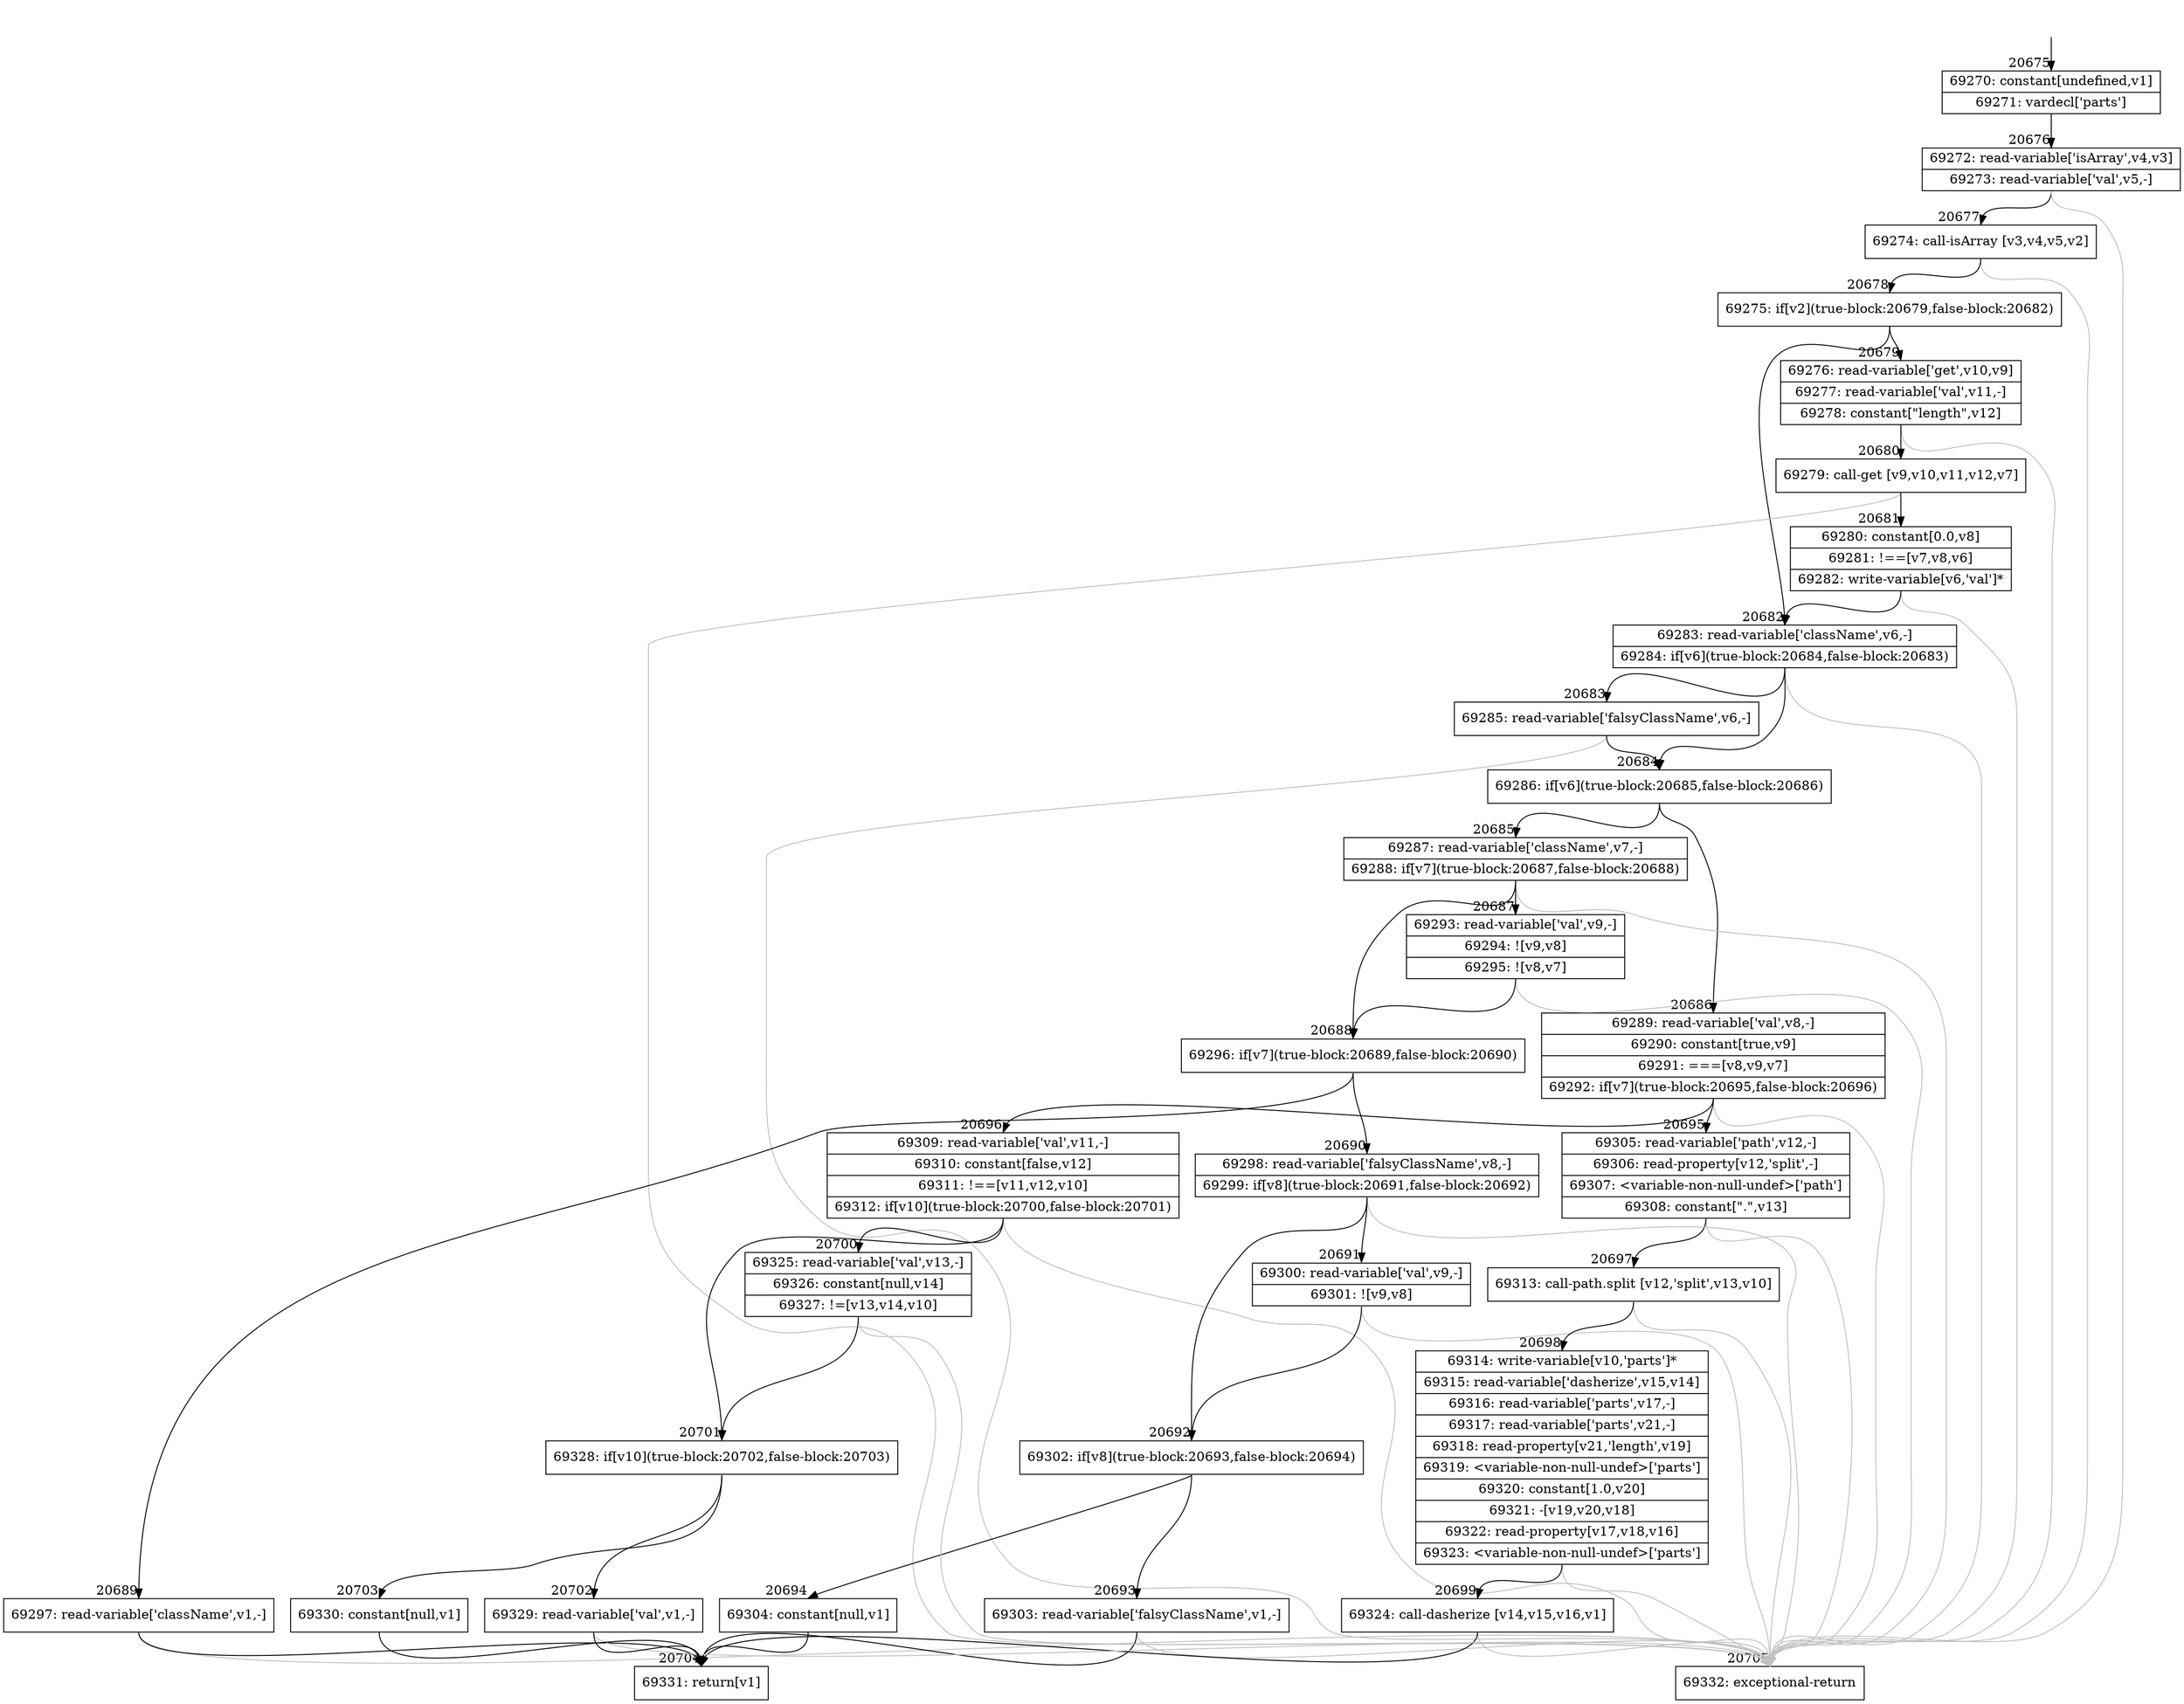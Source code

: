 digraph {
rankdir="TD"
BB_entry1811[shape=none,label=""];
BB_entry1811 -> BB20675 [tailport=s, headport=n, headlabel="    20675"]
BB20675 [shape=record label="{69270: constant[undefined,v1]|69271: vardecl['parts']}" ] 
BB20675 -> BB20676 [tailport=s, headport=n, headlabel="      20676"]
BB20676 [shape=record label="{69272: read-variable['isArray',v4,v3]|69273: read-variable['val',v5,-]}" ] 
BB20676 -> BB20677 [tailport=s, headport=n, headlabel="      20677"]
BB20676 -> BB20705 [tailport=s, headport=n, color=gray, headlabel="      20705"]
BB20677 [shape=record label="{69274: call-isArray [v3,v4,v5,v2]}" ] 
BB20677 -> BB20678 [tailport=s, headport=n, headlabel="      20678"]
BB20677 -> BB20705 [tailport=s, headport=n, color=gray]
BB20678 [shape=record label="{69275: if[v2](true-block:20679,false-block:20682)}" ] 
BB20678 -> BB20679 [tailport=s, headport=n, headlabel="      20679"]
BB20678 -> BB20682 [tailport=s, headport=n, headlabel="      20682"]
BB20679 [shape=record label="{69276: read-variable['get',v10,v9]|69277: read-variable['val',v11,-]|69278: constant[\"length\",v12]}" ] 
BB20679 -> BB20680 [tailport=s, headport=n, headlabel="      20680"]
BB20679 -> BB20705 [tailport=s, headport=n, color=gray]
BB20680 [shape=record label="{69279: call-get [v9,v10,v11,v12,v7]}" ] 
BB20680 -> BB20681 [tailport=s, headport=n, headlabel="      20681"]
BB20680 -> BB20705 [tailport=s, headport=n, color=gray]
BB20681 [shape=record label="{69280: constant[0.0,v8]|69281: !==[v7,v8,v6]|69282: write-variable[v6,'val']*}" ] 
BB20681 -> BB20682 [tailport=s, headport=n]
BB20681 -> BB20705 [tailport=s, headport=n, color=gray]
BB20682 [shape=record label="{69283: read-variable['className',v6,-]|69284: if[v6](true-block:20684,false-block:20683)}" ] 
BB20682 -> BB20684 [tailport=s, headport=n, headlabel="      20684"]
BB20682 -> BB20683 [tailport=s, headport=n, headlabel="      20683"]
BB20682 -> BB20705 [tailport=s, headport=n, color=gray]
BB20683 [shape=record label="{69285: read-variable['falsyClassName',v6,-]}" ] 
BB20683 -> BB20684 [tailport=s, headport=n]
BB20683 -> BB20705 [tailport=s, headport=n, color=gray]
BB20684 [shape=record label="{69286: if[v6](true-block:20685,false-block:20686)}" ] 
BB20684 -> BB20685 [tailport=s, headport=n, headlabel="      20685"]
BB20684 -> BB20686 [tailport=s, headport=n, headlabel="      20686"]
BB20685 [shape=record label="{69287: read-variable['className',v7,-]|69288: if[v7](true-block:20687,false-block:20688)}" ] 
BB20685 -> BB20688 [tailport=s, headport=n, headlabel="      20688"]
BB20685 -> BB20687 [tailport=s, headport=n, headlabel="      20687"]
BB20685 -> BB20705 [tailport=s, headport=n, color=gray]
BB20686 [shape=record label="{69289: read-variable['val',v8,-]|69290: constant[true,v9]|69291: ===[v8,v9,v7]|69292: if[v7](true-block:20695,false-block:20696)}" ] 
BB20686 -> BB20695 [tailport=s, headport=n, headlabel="      20695"]
BB20686 -> BB20696 [tailport=s, headport=n, headlabel="      20696"]
BB20686 -> BB20705 [tailport=s, headport=n, color=gray]
BB20687 [shape=record label="{69293: read-variable['val',v9,-]|69294: ![v9,v8]|69295: ![v8,v7]}" ] 
BB20687 -> BB20688 [tailport=s, headport=n]
BB20687 -> BB20705 [tailport=s, headport=n, color=gray]
BB20688 [shape=record label="{69296: if[v7](true-block:20689,false-block:20690)}" ] 
BB20688 -> BB20689 [tailport=s, headport=n, headlabel="      20689"]
BB20688 -> BB20690 [tailport=s, headport=n, headlabel="      20690"]
BB20689 [shape=record label="{69297: read-variable['className',v1,-]}" ] 
BB20689 -> BB20704 [tailport=s, headport=n, headlabel="      20704"]
BB20689 -> BB20705 [tailport=s, headport=n, color=gray]
BB20690 [shape=record label="{69298: read-variable['falsyClassName',v8,-]|69299: if[v8](true-block:20691,false-block:20692)}" ] 
BB20690 -> BB20692 [tailport=s, headport=n, headlabel="      20692"]
BB20690 -> BB20691 [tailport=s, headport=n, headlabel="      20691"]
BB20690 -> BB20705 [tailport=s, headport=n, color=gray]
BB20691 [shape=record label="{69300: read-variable['val',v9,-]|69301: ![v9,v8]}" ] 
BB20691 -> BB20692 [tailport=s, headport=n]
BB20691 -> BB20705 [tailport=s, headport=n, color=gray]
BB20692 [shape=record label="{69302: if[v8](true-block:20693,false-block:20694)}" ] 
BB20692 -> BB20693 [tailport=s, headport=n, headlabel="      20693"]
BB20692 -> BB20694 [tailport=s, headport=n, headlabel="      20694"]
BB20693 [shape=record label="{69303: read-variable['falsyClassName',v1,-]}" ] 
BB20693 -> BB20704 [tailport=s, headport=n]
BB20693 -> BB20705 [tailport=s, headport=n, color=gray]
BB20694 [shape=record label="{69304: constant[null,v1]}" ] 
BB20694 -> BB20704 [tailport=s, headport=n]
BB20695 [shape=record label="{69305: read-variable['path',v12,-]|69306: read-property[v12,'split',-]|69307: \<variable-non-null-undef\>['path']|69308: constant[\".\",v13]}" ] 
BB20695 -> BB20697 [tailport=s, headport=n, headlabel="      20697"]
BB20695 -> BB20705 [tailport=s, headport=n, color=gray]
BB20696 [shape=record label="{69309: read-variable['val',v11,-]|69310: constant[false,v12]|69311: !==[v11,v12,v10]|69312: if[v10](true-block:20700,false-block:20701)}" ] 
BB20696 -> BB20701 [tailport=s, headport=n, headlabel="      20701"]
BB20696 -> BB20700 [tailport=s, headport=n, headlabel="      20700"]
BB20696 -> BB20705 [tailport=s, headport=n, color=gray]
BB20697 [shape=record label="{69313: call-path.split [v12,'split',v13,v10]}" ] 
BB20697 -> BB20698 [tailport=s, headport=n, headlabel="      20698"]
BB20697 -> BB20705 [tailport=s, headport=n, color=gray]
BB20698 [shape=record label="{69314: write-variable[v10,'parts']*|69315: read-variable['dasherize',v15,v14]|69316: read-variable['parts',v17,-]|69317: read-variable['parts',v21,-]|69318: read-property[v21,'length',v19]|69319: \<variable-non-null-undef\>['parts']|69320: constant[1.0,v20]|69321: -[v19,v20,v18]|69322: read-property[v17,v18,v16]|69323: \<variable-non-null-undef\>['parts']}" ] 
BB20698 -> BB20699 [tailport=s, headport=n, headlabel="      20699"]
BB20698 -> BB20705 [tailport=s, headport=n, color=gray]
BB20699 [shape=record label="{69324: call-dasherize [v14,v15,v16,v1]}" ] 
BB20699 -> BB20704 [tailport=s, headport=n]
BB20699 -> BB20705 [tailport=s, headport=n, color=gray]
BB20700 [shape=record label="{69325: read-variable['val',v13,-]|69326: constant[null,v14]|69327: !=[v13,v14,v10]}" ] 
BB20700 -> BB20701 [tailport=s, headport=n]
BB20700 -> BB20705 [tailport=s, headport=n, color=gray]
BB20701 [shape=record label="{69328: if[v10](true-block:20702,false-block:20703)}" ] 
BB20701 -> BB20702 [tailport=s, headport=n, headlabel="      20702"]
BB20701 -> BB20703 [tailport=s, headport=n, headlabel="      20703"]
BB20702 [shape=record label="{69329: read-variable['val',v1,-]}" ] 
BB20702 -> BB20704 [tailport=s, headport=n]
BB20702 -> BB20705 [tailport=s, headport=n, color=gray]
BB20703 [shape=record label="{69330: constant[null,v1]}" ] 
BB20703 -> BB20704 [tailport=s, headport=n]
BB20704 [shape=record label="{69331: return[v1]}" ] 
BB20705 [shape=record label="{69332: exceptional-return}" ] 
//#$~ 39065
}
